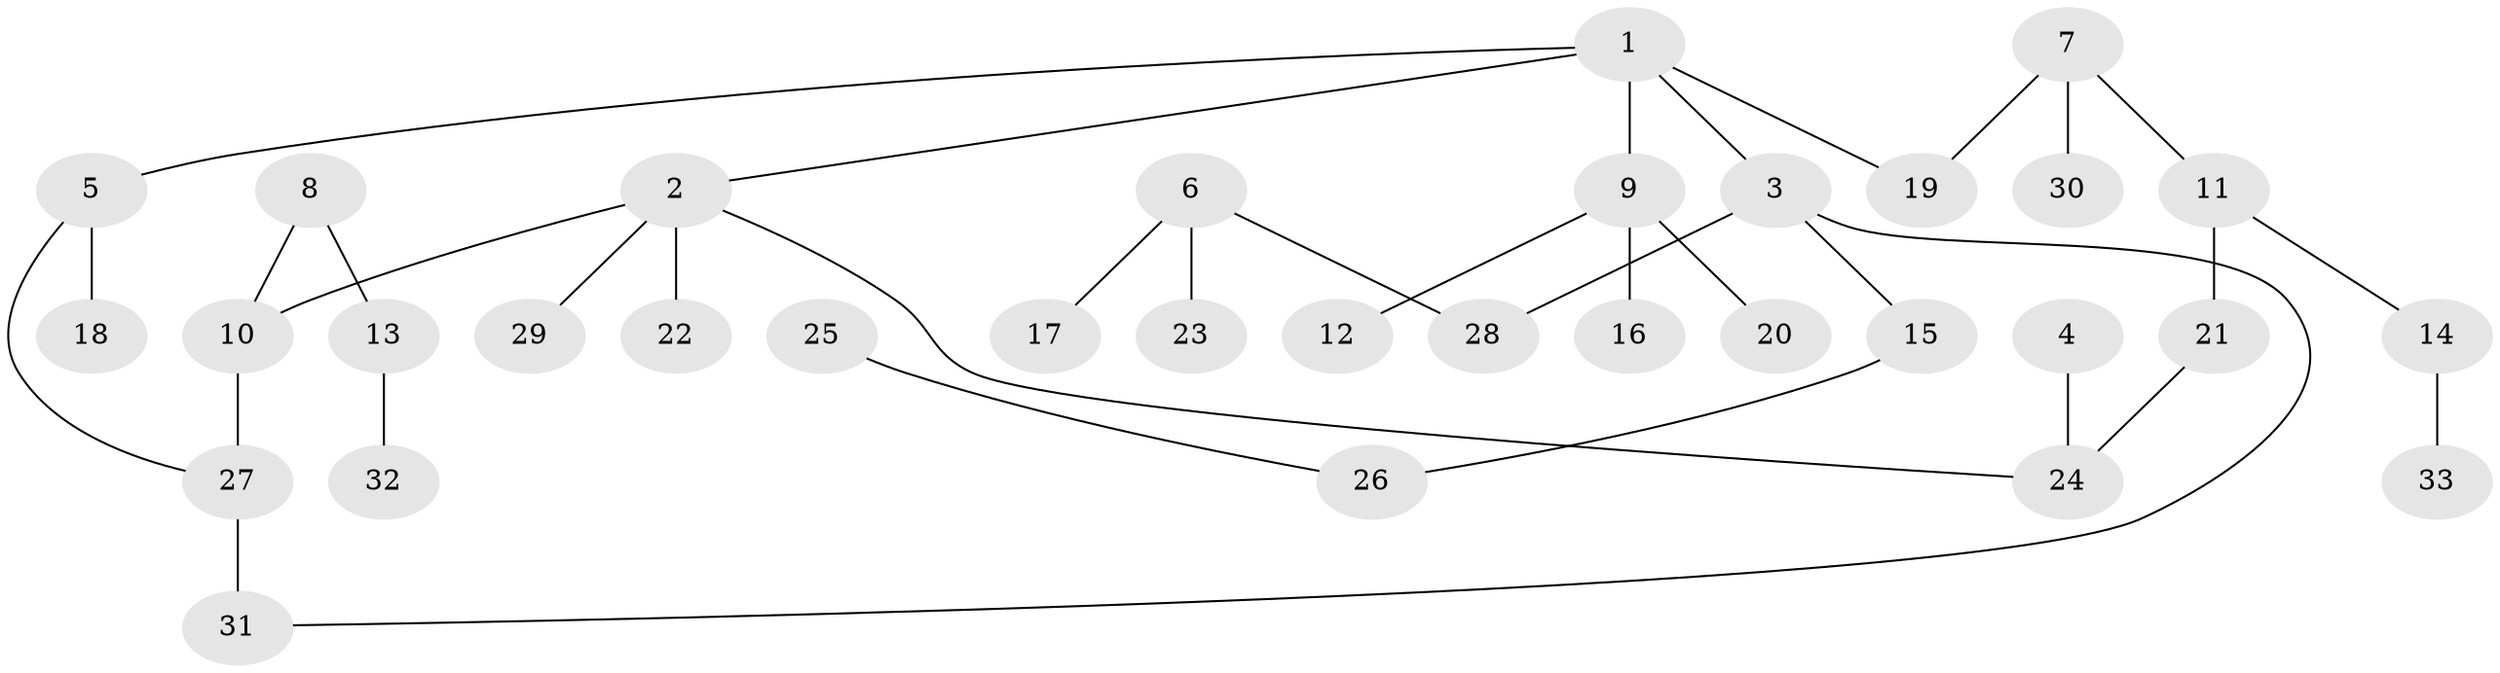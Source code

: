 // original degree distribution, {5: 0.06153846153846154, 4: 0.09230769230769231, 2: 0.3230769230769231, 3: 0.12307692307692308, 1: 0.4}
// Generated by graph-tools (version 1.1) at 2025/36/03/04/25 23:36:01]
// undirected, 33 vertices, 35 edges
graph export_dot {
  node [color=gray90,style=filled];
  1;
  2;
  3;
  4;
  5;
  6;
  7;
  8;
  9;
  10;
  11;
  12;
  13;
  14;
  15;
  16;
  17;
  18;
  19;
  20;
  21;
  22;
  23;
  24;
  25;
  26;
  27;
  28;
  29;
  30;
  31;
  32;
  33;
  1 -- 2 [weight=1.0];
  1 -- 3 [weight=1.0];
  1 -- 5 [weight=1.0];
  1 -- 9 [weight=1.0];
  1 -- 19 [weight=1.0];
  2 -- 10 [weight=1.0];
  2 -- 22 [weight=1.0];
  2 -- 24 [weight=1.0];
  2 -- 29 [weight=1.0];
  3 -- 15 [weight=1.0];
  3 -- 28 [weight=1.0];
  3 -- 31 [weight=1.0];
  4 -- 24 [weight=1.0];
  5 -- 18 [weight=1.0];
  5 -- 27 [weight=1.0];
  6 -- 17 [weight=1.0];
  6 -- 23 [weight=1.0];
  6 -- 28 [weight=1.0];
  7 -- 11 [weight=1.0];
  7 -- 19 [weight=1.0];
  7 -- 30 [weight=1.0];
  8 -- 10 [weight=1.0];
  8 -- 13 [weight=1.0];
  9 -- 12 [weight=1.0];
  9 -- 16 [weight=1.0];
  9 -- 20 [weight=1.0];
  10 -- 27 [weight=1.0];
  11 -- 14 [weight=1.0];
  11 -- 21 [weight=1.0];
  13 -- 32 [weight=1.0];
  14 -- 33 [weight=1.0];
  15 -- 26 [weight=1.0];
  21 -- 24 [weight=1.0];
  25 -- 26 [weight=1.0];
  27 -- 31 [weight=2.0];
}
